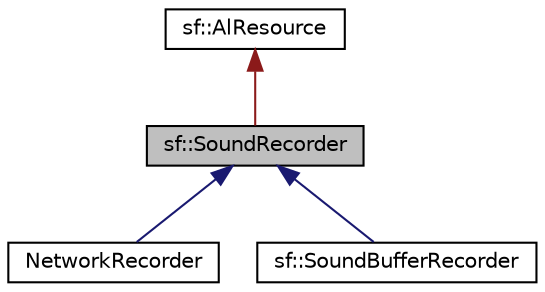 digraph "sf::SoundRecorder"
{
 // LATEX_PDF_SIZE
  edge [fontname="Helvetica",fontsize="10",labelfontname="Helvetica",labelfontsize="10"];
  node [fontname="Helvetica",fontsize="10",shape=record];
  Node1 [label="sf::SoundRecorder",height=0.2,width=0.4,color="black", fillcolor="grey75", style="filled", fontcolor="black",tooltip="Abstract base class for capturing sound data."];
  Node2 -> Node1 [dir="back",color="firebrick4",fontsize="10",style="solid"];
  Node2 [label="sf::AlResource",height=0.2,width=0.4,color="black", fillcolor="white", style="filled",URL="$d9/d23/classsf_1_1AlResource.html",tooltip="Base class for classes that require an OpenAL context."];
  Node1 -> Node3 [dir="back",color="midnightblue",fontsize="10",style="solid"];
  Node3 [label="NetworkRecorder",height=0.2,width=0.4,color="black", fillcolor="white", style="filled",URL="$d2/dac/classNetworkRecorder.html",tooltip=" "];
  Node1 -> Node4 [dir="back",color="midnightblue",fontsize="10",style="solid"];
  Node4 [label="sf::SoundBufferRecorder",height=0.2,width=0.4,color="black", fillcolor="white", style="filled",URL="$d2/d7c/classsf_1_1SoundBufferRecorder.html",tooltip="Specialized SoundRecorder which stores the captured audio data into a sound buffer."];
}

